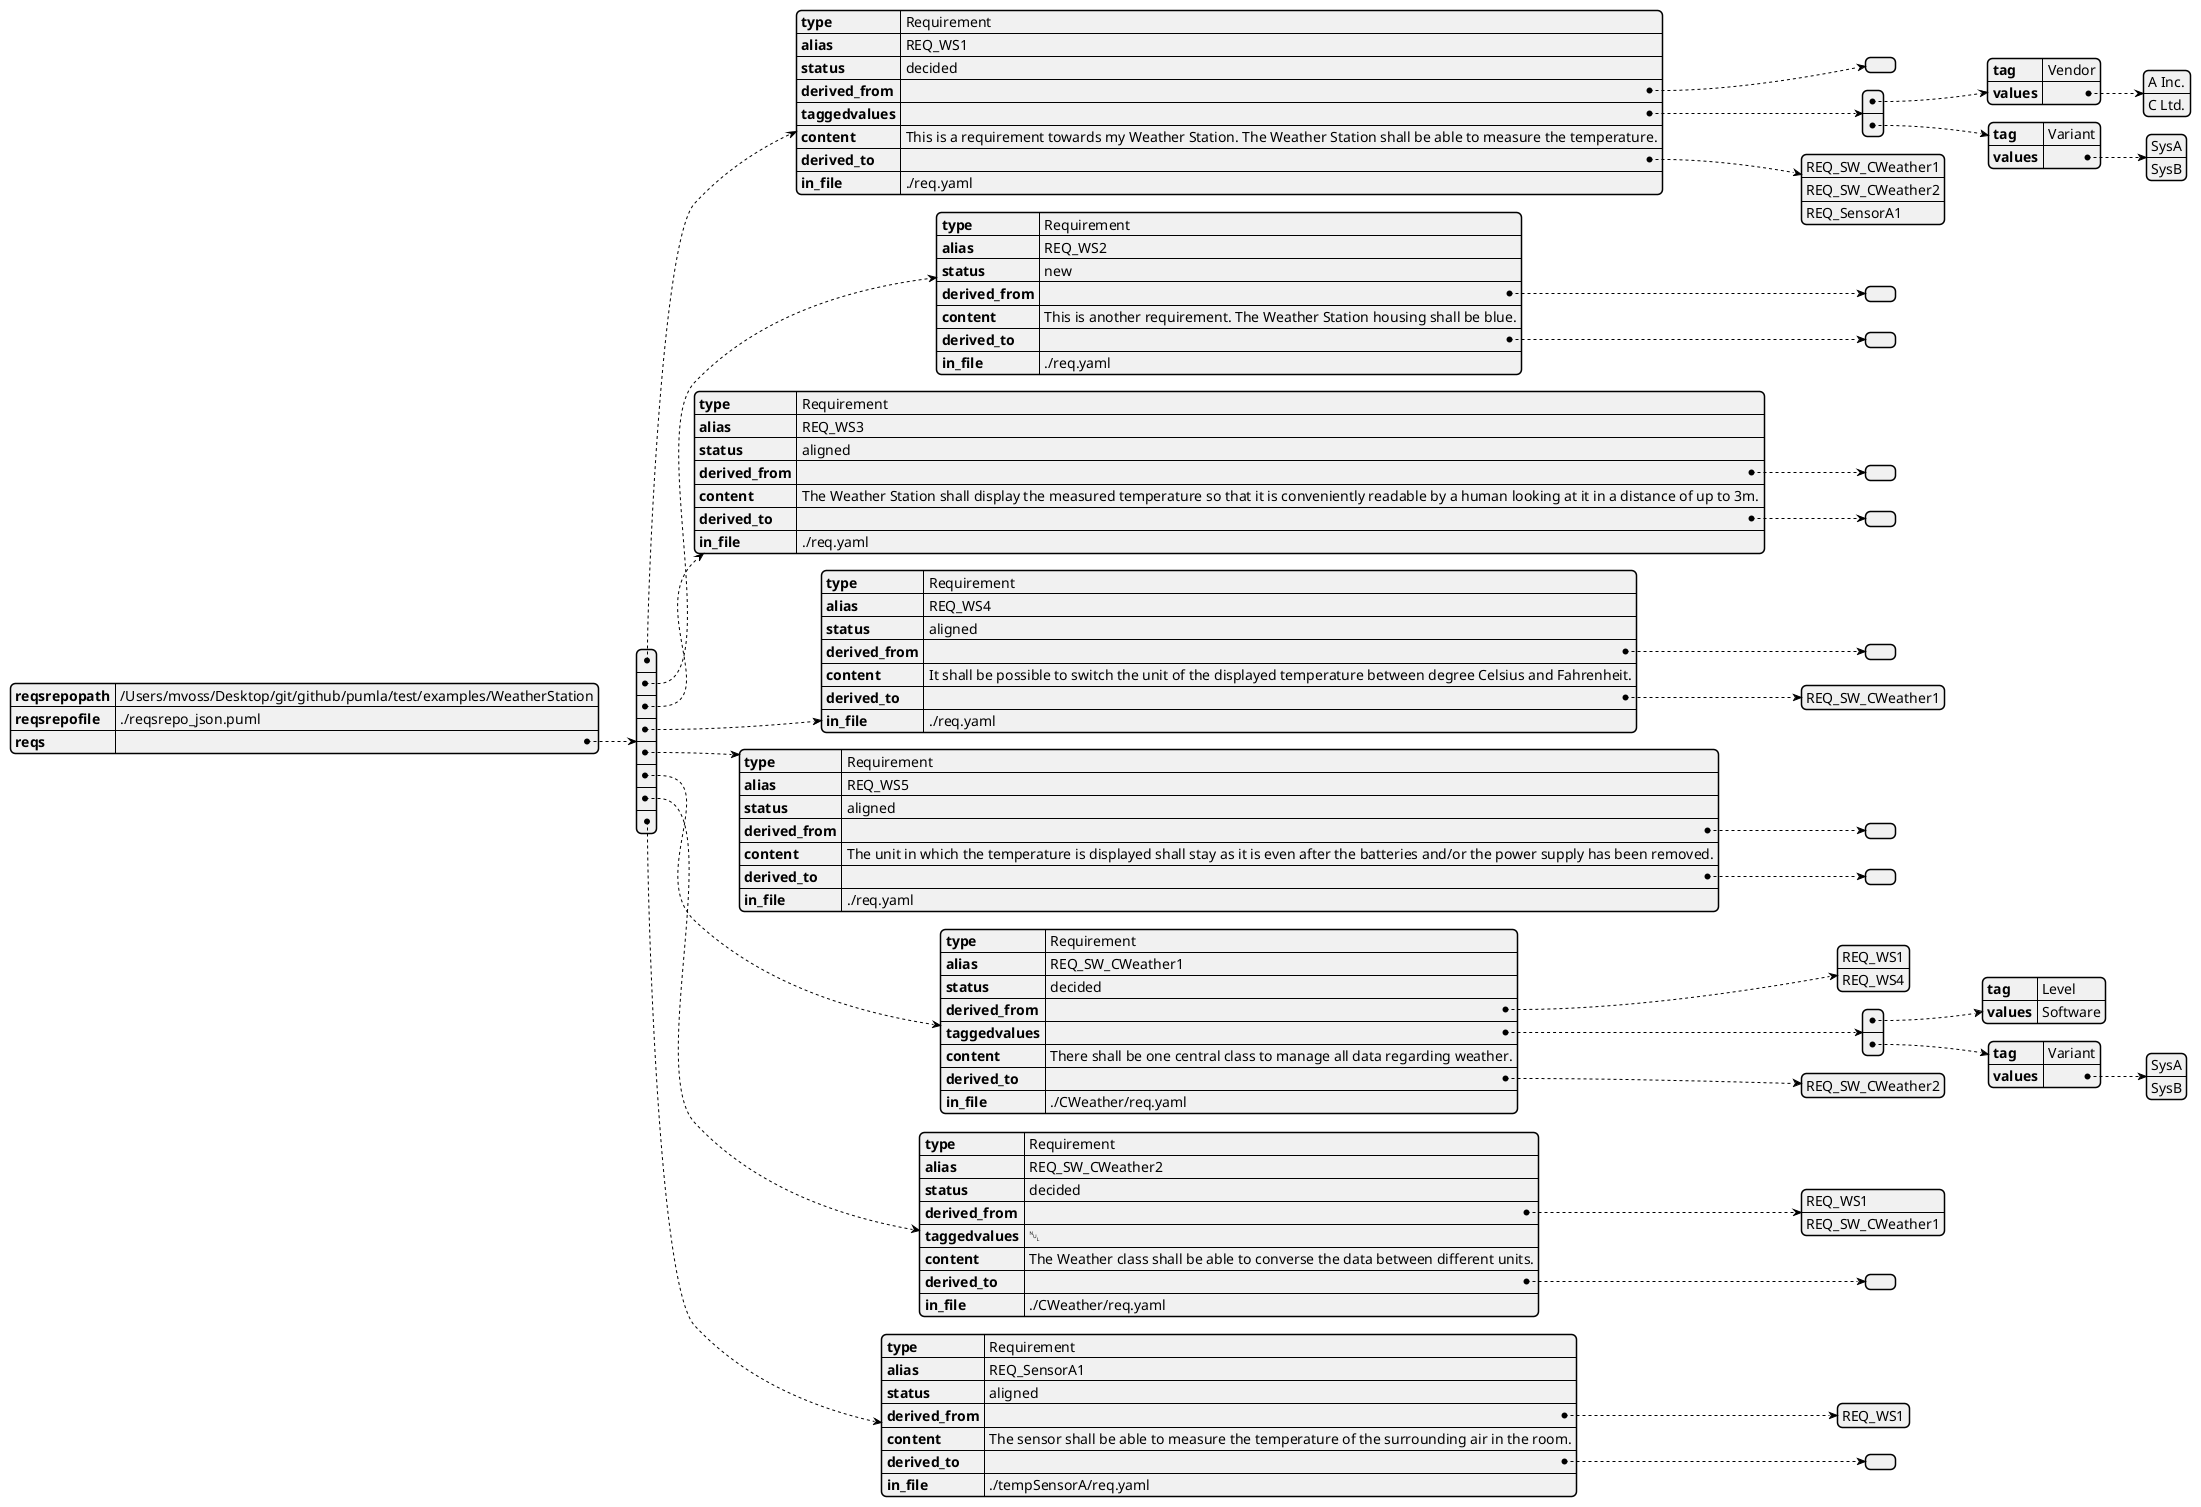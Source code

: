 @startjson
{"reqsrepopath": "/Users/mvoss/Desktop/git/github/pumla/test/examples/WeatherStation", "reqsrepofile": "./reqsrepo_json.puml", "reqs": [{"type": "Requirement", "alias": "REQ_WS1", "status": "decided", "derived_from": [], "taggedvalues": [{"tag": "Vendor", "values": ["A Inc.", "C Ltd."]},
 {"tag": "Variant", "values": ["SysA", "SysB"]}], "content": "This is a requirement towards my Weather Station. The Weather Station shall be able to measure the temperature.", "derived_to": ["REQ_SW_CWeather1", "REQ_SW_CWeather2", "REQ_SensorA1"], "in_file": "./req.yaml"},
 {"type": "Requirement", "alias": "REQ_WS2", "status": "new", "derived_from": [], "content": "This is another requirement. The Weather Station housing shall be blue.", "derived_to": [], "in_file": "./req.yaml"},
 {"type": "Requirement", "alias": "REQ_WS3", "status": "aligned", "derived_from": [], "content": "The Weather Station shall display the measured temperature so that it is conveniently readable by a human looking at it in a distance of up to 3m.", "derived_to": [], "in_file": "./req.yaml"},
 {"type": "Requirement", "alias": "REQ_WS4", "status": "aligned", "derived_from": [], "content": "It shall be possible to switch the unit of the displayed temperature between degree Celsius and Fahrenheit.", "derived_to": ["REQ_SW_CWeather1"], "in_file": "./req.yaml"},
 {"type": "Requirement", "alias": "REQ_WS5", "status": "aligned", "derived_from": [], "content": "The unit in which the temperature is displayed shall stay as it is even after the batteries and/or the power supply has been removed.", "derived_to": [], "in_file": "./req.yaml"},
 {"type": "Requirement", "alias": "REQ_SW_CWeather1", "status": "decided", "derived_from": ["REQ_WS1", "REQ_WS4"], "taggedvalues": [{"tag": "Level", "values": "Software"},
 {"tag": "Variant", "values": ["SysA", "SysB"]}], "content": "There shall be one central class to manage all data regarding weather.", "derived_to": ["REQ_SW_CWeather2"], "in_file": "./CWeather/req.yaml"},
 {"type": "Requirement", "alias": "REQ_SW_CWeather2", "status": "decided", "derived_from": ["REQ_WS1", "REQ_SW_CWeather1"], "taggedvalues": null, "content": "The Weather class shall be able to converse the data between different units.", "derived_to": [], "in_file": "./CWeather/req.yaml"},
 {"type": "Requirement", "alias": "REQ_SensorA1", "status": "aligned", "derived_from": ["REQ_WS1"], "content": "The sensor shall be able to measure the temperature of the surrounding air in the room.", "derived_to": [], "in_file": "./tempSensorA/req.yaml"}]}
@endjson


